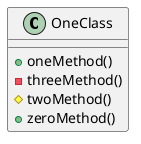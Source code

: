 @startuml
class OneClass {
    +oneMethod()
    -threeMethod()
    #twoMethod()
    +zeroMethod()
}
@enduml
